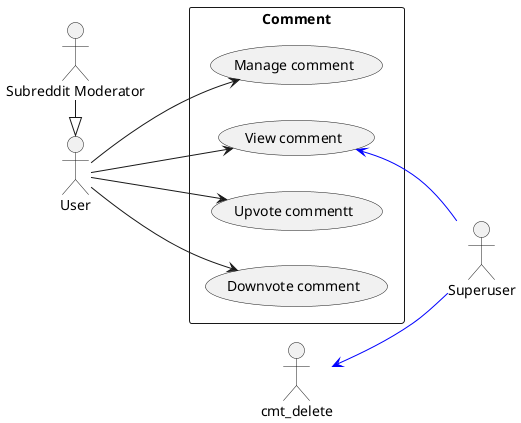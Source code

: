 @startuml
skinparam packageStyle rectangle
left to right direction
actor "User" as user
actor "Subreddit Moderator" as mod
actor "Superuser" as su
mod -|> user

rectangle Comment as cmt {
  usecase "Manage comment" as cmt_manage
  usecase "View comment" as cmt_read

  usecase "Upvote commentt" as cmt_up
  usecase "Downvote comment" as cmt_down
}

user --> cmt_manage
user --> cmt_read

user --> cmt_up
user --> cmt_down

cmt_read    <-[#blue]- su
cmt_delete  <-[#blue]- su

@enduml
